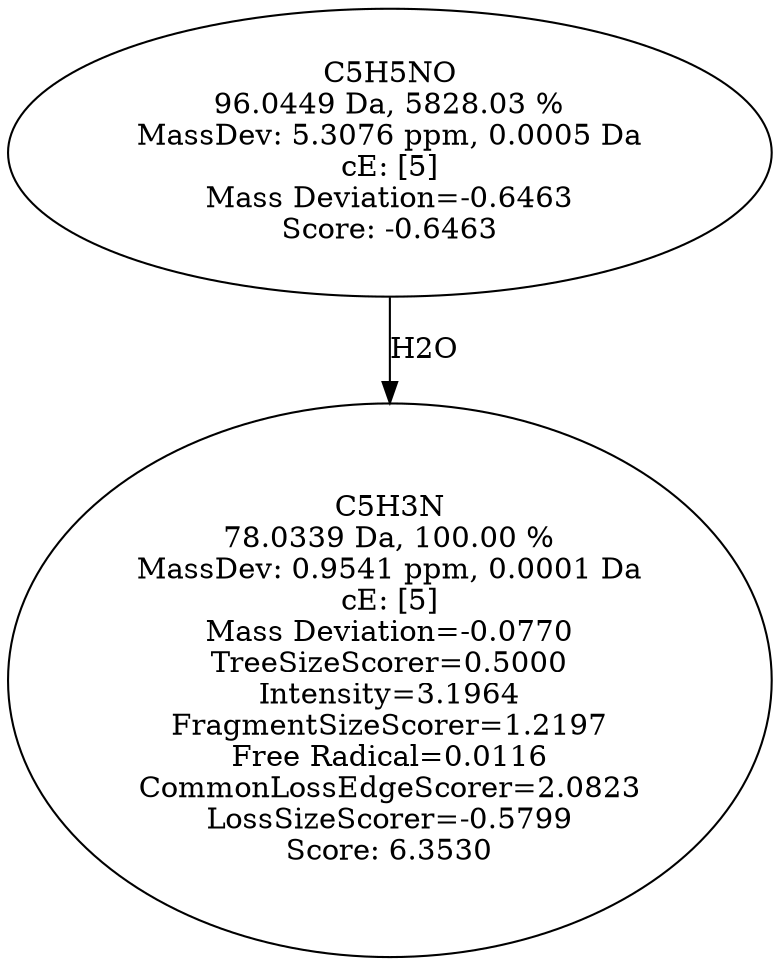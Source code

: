 strict digraph {
v1 [label="C5H3N\n78.0339 Da, 100.00 %\nMassDev: 0.9541 ppm, 0.0001 Da\ncE: [5]\nMass Deviation=-0.0770\nTreeSizeScorer=0.5000\nIntensity=3.1964\nFragmentSizeScorer=1.2197\nFree Radical=0.0116\nCommonLossEdgeScorer=2.0823\nLossSizeScorer=-0.5799\nScore: 6.3530"];
v2 [label="C5H5NO\n96.0449 Da, 5828.03 %\nMassDev: 5.3076 ppm, 0.0005 Da\ncE: [5]\nMass Deviation=-0.6463\nScore: -0.6463"];
v2 -> v1 [label="H2O"];
}
